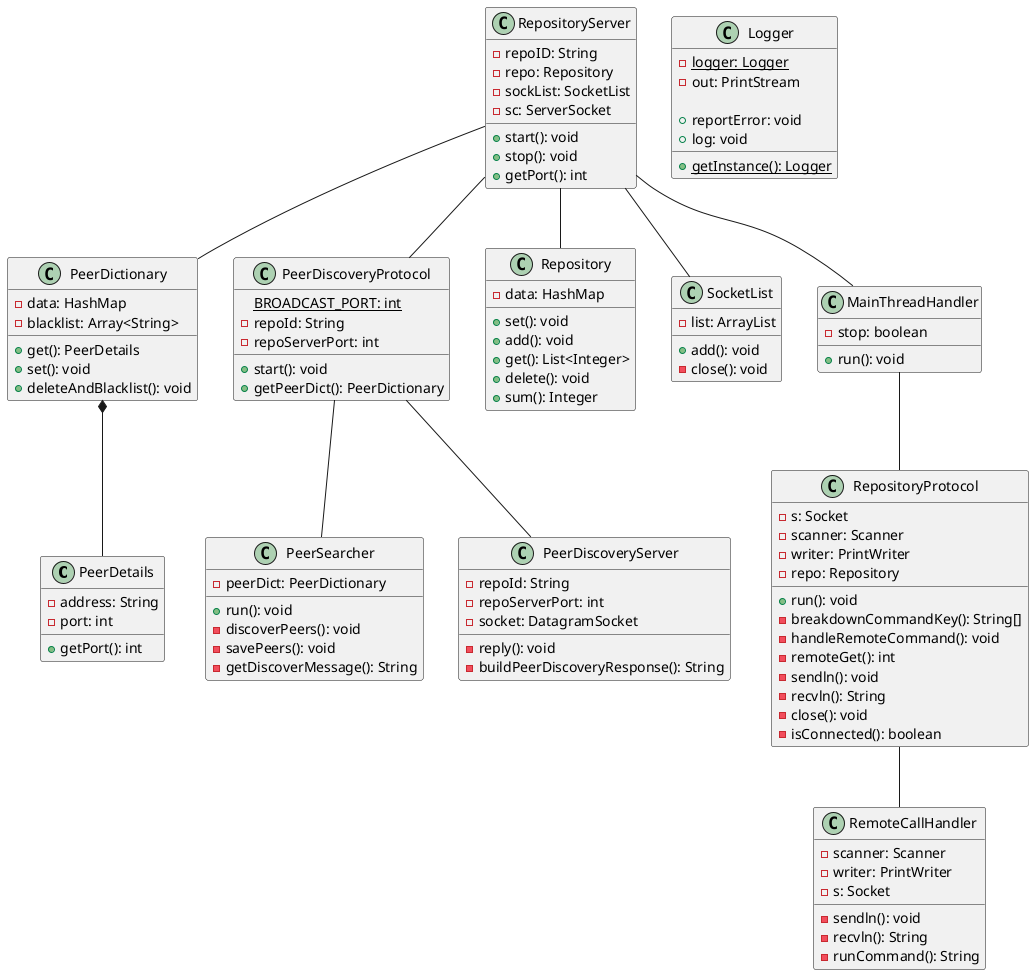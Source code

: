 @startuml Assignment 1 class diagram
class PeerDetails {
    - address: String
    - port: int
    
    + getPort(): int
}

class PeerDictionary {
    - data: HashMap
    - blacklist: Array<String>

    + get(): PeerDetails
    + set(): void
    + deleteAndBlacklist(): void
}

PeerDictionary *-- PeerDetails

class PeerSearcher {
    - peerDict: PeerDictionary

    + run(): void
    - discoverPeers(): void
    - savePeers(): void
    - getDiscoverMessage(): String
}

class PeerDiscoveryServer {
    - repoId: String
    - repoServerPort: int
    - socket: DatagramSocket
    
    - reply(): void
    - buildPeerDiscoveryResponse(): String
}

class PeerDiscoveryProtocol {
    {static} BROADCAST_PORT: int
    - repoId: String
    - repoServerPort: int

    + start(): void
    + getPeerDict(): PeerDictionary
}

PeerDiscoveryProtocol -- PeerDiscoveryServer
PeerDiscoveryProtocol -- PeerSearcher

class Repository {
    - data: HashMap

    + set(): void
    + add(): void
    + get(): List<Integer>
    + delete(): void
    + sum(): Integer
}

class SocketList {
    - list: ArrayList

    + add(): void
    ' TODO: Need this?
    - close(): void
}

class RepositoryProtocol {
    - s: Socket
    - scanner: Scanner
    - writer: PrintWriter
    - repo: Repository

    + run(): void
    - breakdownCommandKey(): String[]
    - handleRemoteCommand(): void
    - remoteGet(): int
    - sendln(): void
    - recvln(): String
    - close(): void
    - isConnected(): boolean
}

class RemoteCallHandler {
    - scanner: Scanner
    - writer: PrintWriter
    - s: Socket

    - sendln(): void
    - recvln(): String
    - runCommand(): String
}

RepositoryProtocol -- RemoteCallHandler

class MainThreadHandler {
    - stop: boolean
    + run(): void
}

MainThreadHandler -- RepositoryProtocol

class RepositoryServer {
    - repoID: String
    - repo: Repository
    - sockList: SocketList
    - sc: ServerSocket
 
    + start(): void
    + stop(): void
    + getPort(): int
}

RepositoryServer -- PeerDiscoveryProtocol
RepositoryServer -- PeerDictionary
RepositoryServer -- Repository
RepositoryServer -- SocketList
RepositoryServer -- MainThreadHandler

class Logger {
    - {static} logger: Logger
    - out: PrintStream

    + {static} getInstance(): Logger
    + reportError: void
    + log: void
}

@enduml

